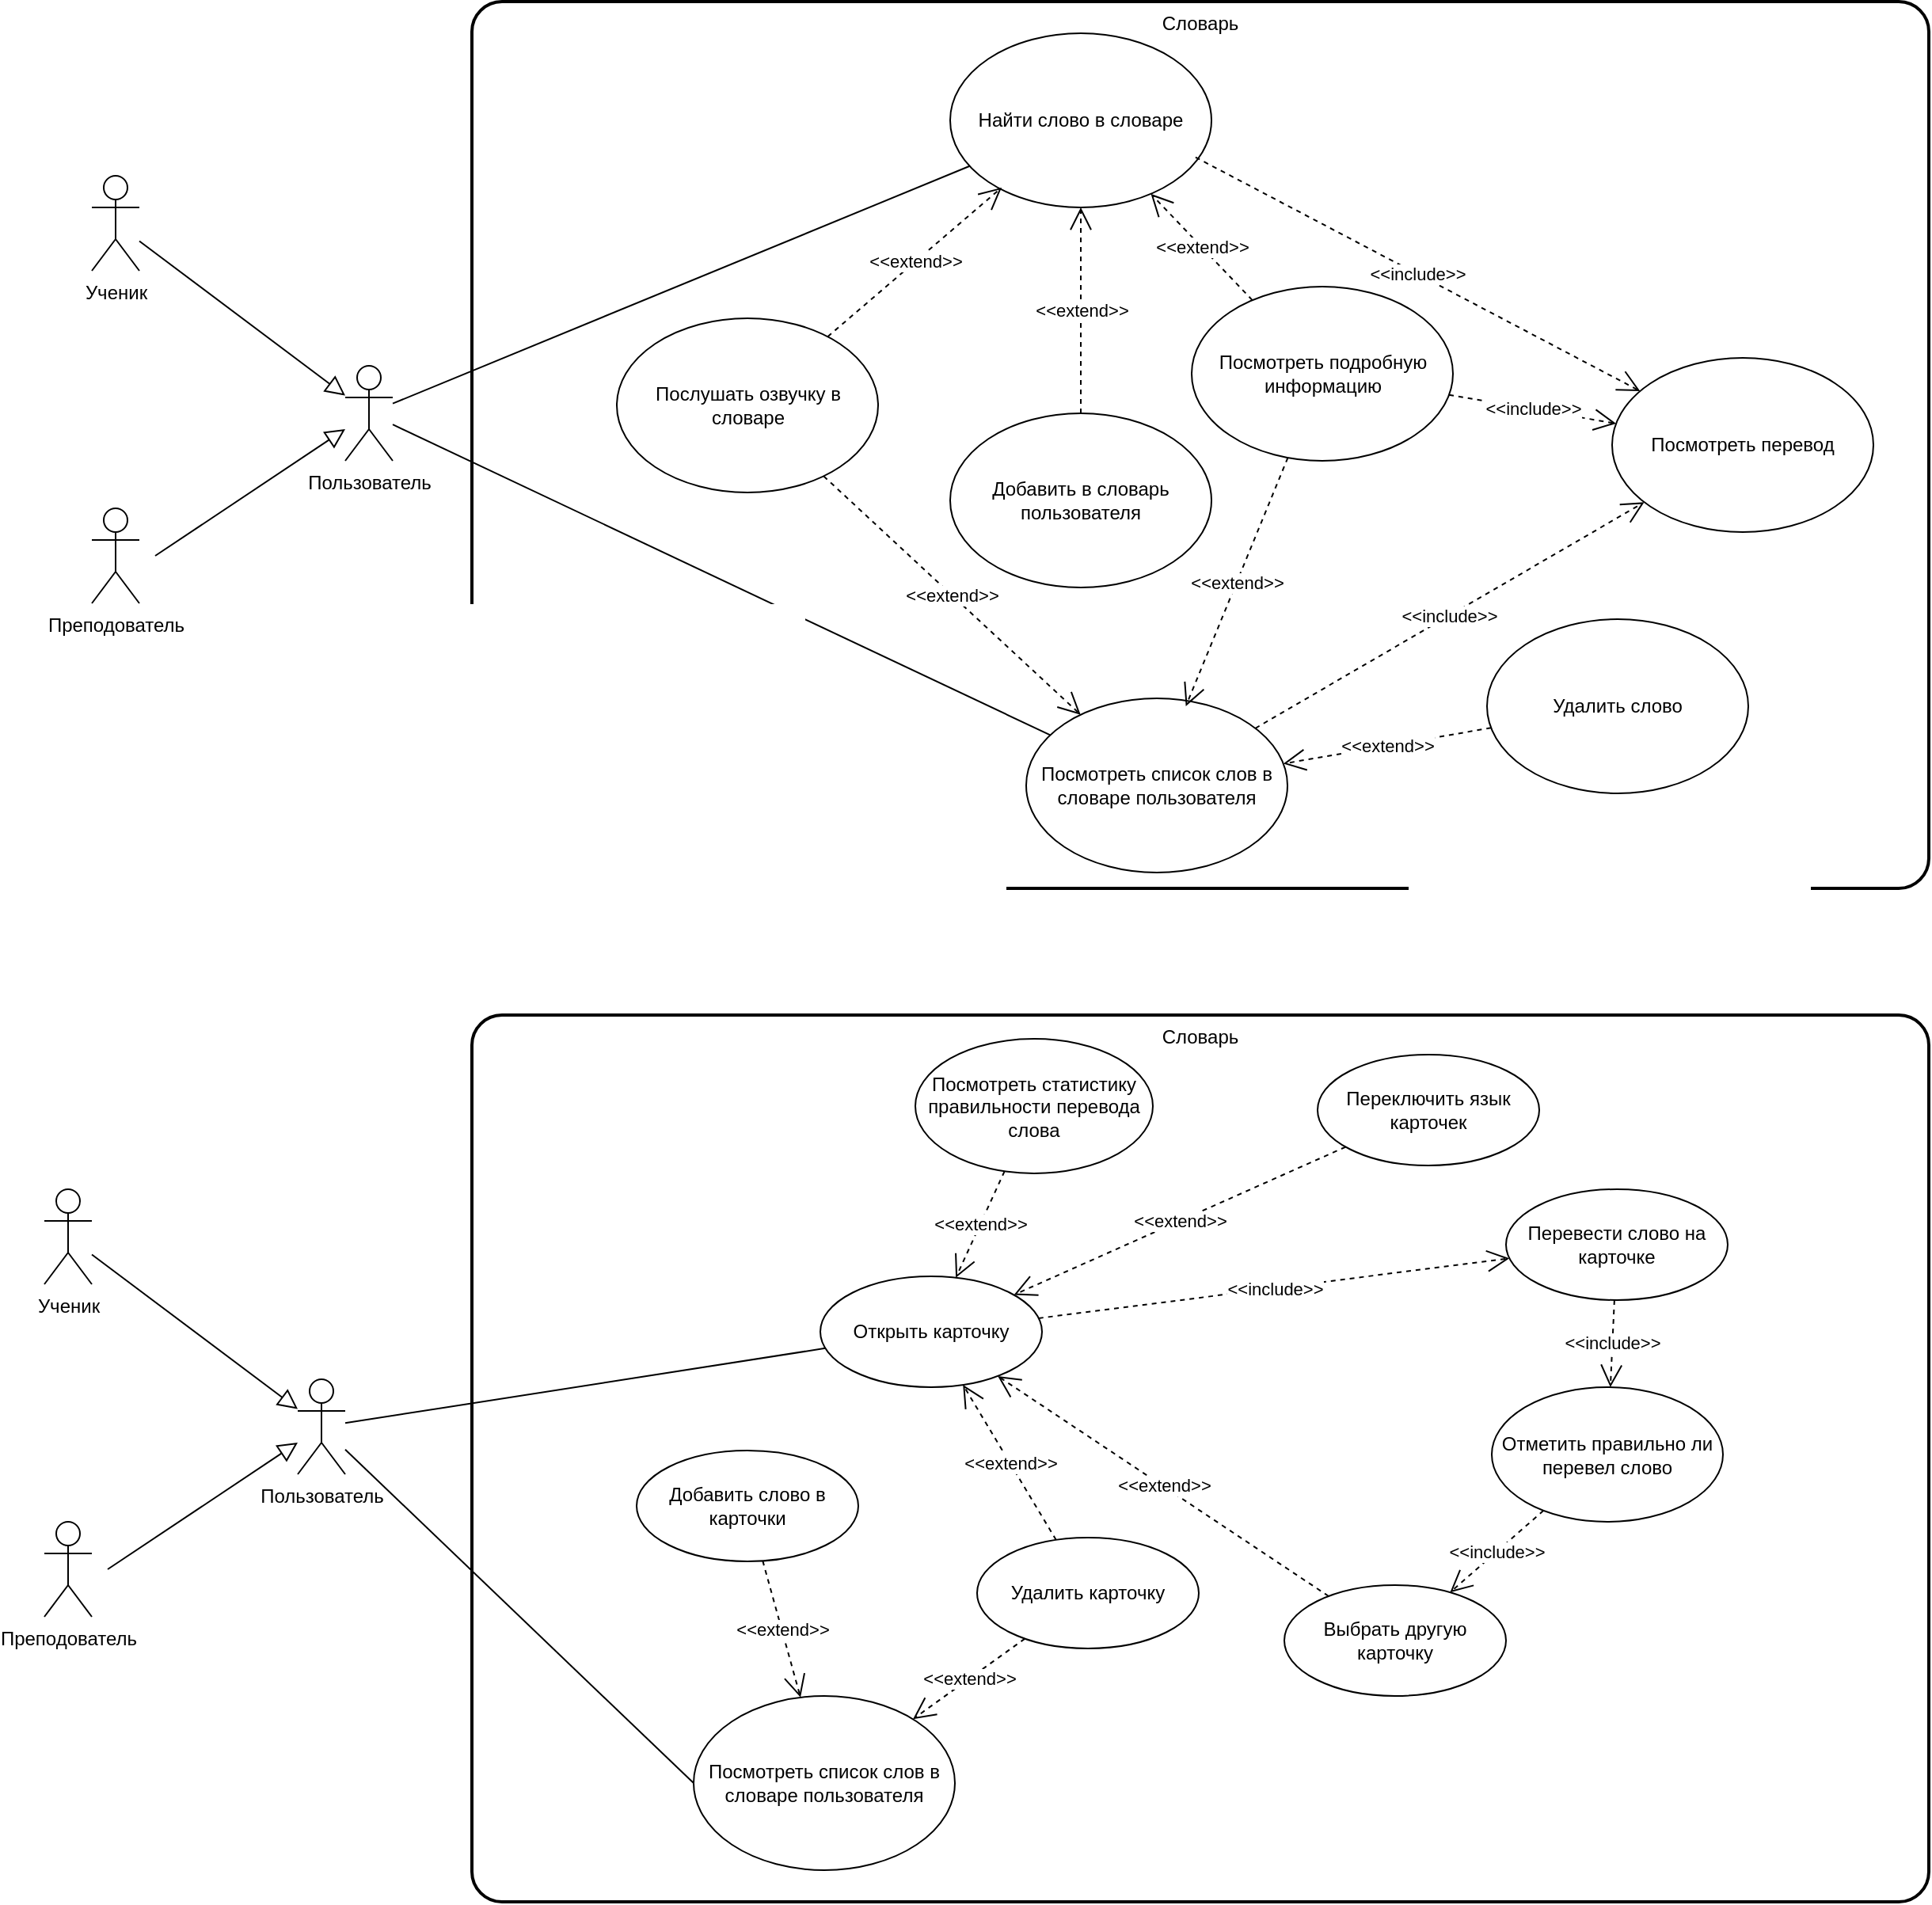 <mxfile version="26.0.16">
  <diagram name="Страница — 1" id="Vk-R2RUk796X-wl4os23">
    <mxGraphModel dx="1386" dy="1998" grid="1" gridSize="10" guides="1" tooltips="1" connect="1" arrows="1" fold="1" page="1" pageScale="1" pageWidth="827" pageHeight="1169" math="0" shadow="0">
      <root>
        <mxCell id="0" />
        <mxCell id="1" parent="0" />
        <mxCell id="QyN8ja7REOFDMJqcdiIU-1" value="Ученик" style="shape=umlActor;verticalLabelPosition=bottom;verticalAlign=top;html=1;" parent="1" vertex="1">
          <mxGeometry x="40" y="680" width="30" height="60" as="geometry" />
        </mxCell>
        <mxCell id="QyN8ja7REOFDMJqcdiIU-2" value="Преподователь" style="shape=umlActor;verticalLabelPosition=bottom;verticalAlign=top;html=1;" parent="1" vertex="1">
          <mxGeometry x="40" y="890" width="30" height="60" as="geometry" />
        </mxCell>
        <mxCell id="QyN8ja7REOFDMJqcdiIU-3" value="Пользователь" style="shape=umlActor;verticalLabelPosition=bottom;verticalAlign=top;html=1;" parent="1" vertex="1">
          <mxGeometry x="200" y="800" width="30" height="60" as="geometry" />
        </mxCell>
        <mxCell id="QyN8ja7REOFDMJqcdiIU-4" value="" style="endArrow=block;endSize=10;endFill=0;html=1;rounded=0;" parent="1" source="QyN8ja7REOFDMJqcdiIU-1" target="QyN8ja7REOFDMJqcdiIU-3" edge="1">
          <mxGeometry width="160" relative="1" as="geometry">
            <mxPoint x="100" y="740" as="sourcePoint" />
            <mxPoint x="260" y="740" as="targetPoint" />
          </mxGeometry>
        </mxCell>
        <mxCell id="QyN8ja7REOFDMJqcdiIU-5" value="" style="endArrow=block;endSize=10;endFill=0;html=1;rounded=0;" parent="1" target="QyN8ja7REOFDMJqcdiIU-3" edge="1">
          <mxGeometry width="160" relative="1" as="geometry">
            <mxPoint x="80" y="920" as="sourcePoint" />
            <mxPoint x="170" y="799" as="targetPoint" />
            <Array as="points" />
          </mxGeometry>
        </mxCell>
        <mxCell id="QyN8ja7REOFDMJqcdiIU-7" value="Словарь" style="rounded=1;whiteSpace=wrap;html=1;absoluteArcSize=1;arcSize=38;strokeWidth=2;verticalAlign=top;" parent="1" vertex="1">
          <mxGeometry x="310" y="570" width="920" height="560" as="geometry" />
        </mxCell>
        <mxCell id="QyN8ja7REOFDMJqcdiIU-9" value="Посмотреть список слов в словаре пользователя" style="ellipse;whiteSpace=wrap;html=1;" parent="1" vertex="1">
          <mxGeometry x="450" y="1000" width="165" height="110" as="geometry" />
        </mxCell>
        <mxCell id="QyN8ja7REOFDMJqcdiIU-13" value="" style="endArrow=none;html=1;rounded=0;entryX=0;entryY=0.5;entryDx=0;entryDy=0;" parent="1" source="QyN8ja7REOFDMJqcdiIU-3" target="QyN8ja7REOFDMJqcdiIU-9" edge="1">
          <mxGeometry relative="1" as="geometry">
            <mxPoint x="230" y="830" as="sourcePoint" />
            <mxPoint x="390" y="830" as="targetPoint" />
          </mxGeometry>
        </mxCell>
        <mxCell id="QyN8ja7REOFDMJqcdiIU-16" value="Добавить слово в карточки" style="ellipse;whiteSpace=wrap;html=1;" parent="1" vertex="1">
          <mxGeometry x="414" y="845" width="140" height="70" as="geometry" />
        </mxCell>
        <mxCell id="QyN8ja7REOFDMJqcdiIU-17" value="Открыть карточку" style="ellipse;whiteSpace=wrap;html=1;" parent="1" vertex="1">
          <mxGeometry x="530" y="735" width="140" height="70" as="geometry" />
        </mxCell>
        <mxCell id="QyN8ja7REOFDMJqcdiIU-18" value="Перевести слово на карточке" style="ellipse;whiteSpace=wrap;html=1;" parent="1" vertex="1">
          <mxGeometry x="963" y="680" width="140" height="70" as="geometry" />
        </mxCell>
        <mxCell id="QyN8ja7REOFDMJqcdiIU-19" value="Выбрать другую карточку" style="ellipse;whiteSpace=wrap;html=1;" parent="1" vertex="1">
          <mxGeometry x="823" y="930" width="140" height="70" as="geometry" />
        </mxCell>
        <mxCell id="KB_s30IR9kq5A5n92hIk-1" value="Отметить правильно ли перевел слово" style="ellipse;whiteSpace=wrap;html=1;" parent="1" vertex="1">
          <mxGeometry x="954" y="805" width="146" height="85" as="geometry" />
        </mxCell>
        <mxCell id="KB_s30IR9kq5A5n92hIk-2" value="Посмотреть статистику правильности перевода слова" style="ellipse;whiteSpace=wrap;html=1;" parent="1" vertex="1">
          <mxGeometry x="590" y="585" width="150" height="85" as="geometry" />
        </mxCell>
        <mxCell id="KB_s30IR9kq5A5n92hIk-3" value="Удалить карточку" style="ellipse;whiteSpace=wrap;html=1;" parent="1" vertex="1">
          <mxGeometry x="629" y="900" width="140" height="70" as="geometry" />
        </mxCell>
        <mxCell id="KB_s30IR9kq5A5n92hIk-4" value="Переключить язык карточек" style="ellipse;whiteSpace=wrap;html=1;" parent="1" vertex="1">
          <mxGeometry x="844" y="595" width="140" height="70" as="geometry" />
        </mxCell>
        <mxCell id="KB_s30IR9kq5A5n92hIk-14" value="&amp;lt;&amp;lt;include&amp;gt;&amp;gt;" style="endArrow=open;endSize=12;dashed=1;html=1;rounded=0;" parent="1" source="QyN8ja7REOFDMJqcdiIU-18" target="KB_s30IR9kq5A5n92hIk-1" edge="1">
          <mxGeometry width="160" relative="1" as="geometry">
            <mxPoint x="684" y="848.5" as="sourcePoint" />
            <mxPoint x="757" y="821.5" as="targetPoint" />
          </mxGeometry>
        </mxCell>
        <mxCell id="KB_s30IR9kq5A5n92hIk-15" value="&amp;lt;&amp;lt;include&amp;gt;&amp;gt;" style="endArrow=open;endSize=12;dashed=1;html=1;rounded=0;" parent="1" source="KB_s30IR9kq5A5n92hIk-1" target="QyN8ja7REOFDMJqcdiIU-19" edge="1">
          <mxGeometry width="160" relative="1" as="geometry">
            <mxPoint x="724" y="769.73" as="sourcePoint" />
            <mxPoint x="863" y="790.73" as="targetPoint" />
          </mxGeometry>
        </mxCell>
        <mxCell id="KB_s30IR9kq5A5n92hIk-16" value="&amp;lt;&amp;lt;include&amp;gt;&amp;gt;" style="endArrow=open;endSize=12;dashed=1;html=1;rounded=0;" parent="1" source="QyN8ja7REOFDMJqcdiIU-17" target="QyN8ja7REOFDMJqcdiIU-18" edge="1">
          <mxGeometry width="160" relative="1" as="geometry">
            <mxPoint x="762.19" y="1004.68" as="sourcePoint" />
            <mxPoint x="884.19" y="994.68" as="targetPoint" />
          </mxGeometry>
        </mxCell>
        <mxCell id="KB_s30IR9kq5A5n92hIk-22" value="&amp;lt;&amp;lt;extend&amp;gt;&amp;gt;" style="endArrow=open;endSize=12;dashed=1;html=1;rounded=0;" parent="1" source="KB_s30IR9kq5A5n92hIk-2" target="QyN8ja7REOFDMJqcdiIU-17" edge="1">
          <mxGeometry width="160" relative="1" as="geometry">
            <mxPoint x="663.181" y="737.255" as="sourcePoint" />
            <mxPoint x="604" y="605" as="targetPoint" />
          </mxGeometry>
        </mxCell>
        <mxCell id="KB_s30IR9kq5A5n92hIk-23" value="" style="endArrow=none;html=1;rounded=0;" parent="1" source="QyN8ja7REOFDMJqcdiIU-3" target="QyN8ja7REOFDMJqcdiIU-17" edge="1">
          <mxGeometry relative="1" as="geometry">
            <mxPoint x="240" y="770" as="sourcePoint" />
            <mxPoint x="430" y="960" as="targetPoint" />
          </mxGeometry>
        </mxCell>
        <mxCell id="KB_s30IR9kq5A5n92hIk-25" value="&amp;lt;&amp;lt;extend&amp;gt;&amp;gt;" style="endArrow=open;endSize=12;dashed=1;html=1;rounded=0;" parent="1" source="KB_s30IR9kq5A5n92hIk-3" target="QyN8ja7REOFDMJqcdiIU-17" edge="1">
          <mxGeometry width="160" relative="1" as="geometry">
            <mxPoint x="873.181" y="997.255" as="sourcePoint" />
            <mxPoint x="814" y="865" as="targetPoint" />
          </mxGeometry>
        </mxCell>
        <mxCell id="KB_s30IR9kq5A5n92hIk-28" value="&amp;lt;&amp;lt;extend&amp;gt;&amp;gt;" style="endArrow=open;endSize=12;dashed=1;html=1;rounded=0;" parent="1" source="QyN8ja7REOFDMJqcdiIU-19" target="QyN8ja7REOFDMJqcdiIU-17" edge="1">
          <mxGeometry width="160" relative="1" as="geometry">
            <mxPoint x="903.181" y="1027.255" as="sourcePoint" />
            <mxPoint x="844" y="895" as="targetPoint" />
          </mxGeometry>
        </mxCell>
        <mxCell id="KB_s30IR9kq5A5n92hIk-29" value="Ученик" style="shape=umlActor;verticalLabelPosition=bottom;verticalAlign=top;html=1;" parent="1" vertex="1">
          <mxGeometry x="70" y="40" width="30" height="60" as="geometry" />
        </mxCell>
        <mxCell id="KB_s30IR9kq5A5n92hIk-30" value="Преподователь" style="shape=umlActor;verticalLabelPosition=bottom;verticalAlign=top;html=1;" parent="1" vertex="1">
          <mxGeometry x="70" y="250" width="30" height="60" as="geometry" />
        </mxCell>
        <mxCell id="KB_s30IR9kq5A5n92hIk-31" value="Пользователь" style="shape=umlActor;verticalLabelPosition=bottom;verticalAlign=top;html=1;" parent="1" vertex="1">
          <mxGeometry x="230" y="160" width="30" height="60" as="geometry" />
        </mxCell>
        <mxCell id="KB_s30IR9kq5A5n92hIk-32" value="" style="endArrow=block;endSize=10;endFill=0;html=1;rounded=0;" parent="1" source="KB_s30IR9kq5A5n92hIk-29" target="KB_s30IR9kq5A5n92hIk-31" edge="1">
          <mxGeometry width="160" relative="1" as="geometry">
            <mxPoint x="130" y="100" as="sourcePoint" />
            <mxPoint x="290" y="100" as="targetPoint" />
          </mxGeometry>
        </mxCell>
        <mxCell id="KB_s30IR9kq5A5n92hIk-33" value="" style="endArrow=block;endSize=10;endFill=0;html=1;rounded=0;" parent="1" target="KB_s30IR9kq5A5n92hIk-31" edge="1">
          <mxGeometry width="160" relative="1" as="geometry">
            <mxPoint x="110" y="280" as="sourcePoint" />
            <mxPoint x="200" y="159" as="targetPoint" />
            <Array as="points" />
          </mxGeometry>
        </mxCell>
        <mxCell id="KB_s30IR9kq5A5n92hIk-34" value="Словарь" style="rounded=1;whiteSpace=wrap;html=1;absoluteArcSize=1;arcSize=38;strokeWidth=2;verticalAlign=top;" parent="1" vertex="1">
          <mxGeometry x="310" y="-70" width="920" height="560" as="geometry" />
        </mxCell>
        <mxCell id="KB_s30IR9kq5A5n92hIk-35" value="Посмотреть список слов в словаре пользователя" style="ellipse;whiteSpace=wrap;html=1;" parent="1" vertex="1">
          <mxGeometry x="660" y="370" width="165" height="110" as="geometry" />
        </mxCell>
        <mxCell id="KB_s30IR9kq5A5n92hIk-36" value="Найти слово в словаре" style="ellipse;whiteSpace=wrap;html=1;" parent="1" vertex="1">
          <mxGeometry x="612" y="-50" width="165" height="110" as="geometry" />
        </mxCell>
        <mxCell id="KB_s30IR9kq5A5n92hIk-37" value="Послушать озвучку в словаре" style="ellipse;whiteSpace=wrap;html=1;" parent="1" vertex="1">
          <mxGeometry x="401.5" y="130" width="165" height="110" as="geometry" />
        </mxCell>
        <mxCell id="KB_s30IR9kq5A5n92hIk-38" value="Добавить в словарь пользователя" style="ellipse;whiteSpace=wrap;html=1;" parent="1" vertex="1">
          <mxGeometry x="612" y="190" width="165" height="110" as="geometry" />
        </mxCell>
        <mxCell id="KB_s30IR9kq5A5n92hIk-41" value="Посмотреть подробную информацию" style="ellipse;whiteSpace=wrap;html=1;" parent="1" vertex="1">
          <mxGeometry x="764.5" y="110" width="165" height="110" as="geometry" />
        </mxCell>
        <mxCell id="KB_s30IR9kq5A5n92hIk-42" value="Посмотреть перевод" style="ellipse;whiteSpace=wrap;html=1;" parent="1" vertex="1">
          <mxGeometry x="1030" y="155" width="165" height="110" as="geometry" />
        </mxCell>
        <mxCell id="KB_s30IR9kq5A5n92hIk-45" value="Удалить слово" style="ellipse;whiteSpace=wrap;html=1;" parent="1" vertex="1">
          <mxGeometry x="951" y="320" width="165" height="110" as="geometry" />
        </mxCell>
        <mxCell id="KB_s30IR9kq5A5n92hIk-46" value="" style="endArrow=none;html=1;rounded=0;" parent="1" source="KB_s30IR9kq5A5n92hIk-31" target="KB_s30IR9kq5A5n92hIk-35" edge="1">
          <mxGeometry relative="1" as="geometry">
            <mxPoint x="260" y="401.56" as="sourcePoint" />
            <mxPoint x="461" y="339.56" as="targetPoint" />
          </mxGeometry>
        </mxCell>
        <mxCell id="KB_s30IR9kq5A5n92hIk-47" value="" style="endArrow=none;html=1;rounded=0;" parent="1" source="KB_s30IR9kq5A5n92hIk-31" target="KB_s30IR9kq5A5n92hIk-36" edge="1">
          <mxGeometry relative="1" as="geometry">
            <mxPoint x="290" y="53.47" as="sourcePoint" />
            <mxPoint x="504" y="216.47" as="targetPoint" />
          </mxGeometry>
        </mxCell>
        <mxCell id="KB_s30IR9kq5A5n92hIk-48" value="&amp;lt;&amp;lt;extend&amp;gt;&amp;gt;" style="endArrow=open;endSize=12;dashed=1;html=1;rounded=0;" parent="1" source="KB_s30IR9kq5A5n92hIk-37" target="KB_s30IR9kq5A5n92hIk-35" edge="1">
          <mxGeometry width="160" relative="1" as="geometry">
            <mxPoint x="621.25" y="309.72" as="sourcePoint" />
            <mxPoint x="513.25" y="383.72" as="targetPoint" />
          </mxGeometry>
        </mxCell>
        <mxCell id="KB_s30IR9kq5A5n92hIk-49" value="&amp;lt;&amp;lt;extend&amp;gt;&amp;gt;" style="endArrow=open;endSize=12;dashed=1;html=1;rounded=0;entryX=0.197;entryY=0.886;entryDx=0;entryDy=0;entryPerimeter=0;" parent="1" source="KB_s30IR9kq5A5n92hIk-37" target="KB_s30IR9kq5A5n92hIk-36" edge="1">
          <mxGeometry width="160" relative="1" as="geometry">
            <mxPoint x="571.24" y="99.92" as="sourcePoint" />
            <mxPoint x="722.24" y="244.92" as="targetPoint" />
          </mxGeometry>
        </mxCell>
        <mxCell id="KB_s30IR9kq5A5n92hIk-52" value="&amp;lt;&amp;lt;extend&amp;gt;&amp;gt;" style="endArrow=open;endSize=12;dashed=1;html=1;rounded=0;" parent="1" source="KB_s30IR9kq5A5n92hIk-38" target="KB_s30IR9kq5A5n92hIk-36" edge="1">
          <mxGeometry width="160" relative="1" as="geometry">
            <mxPoint x="689.49" y="160.19" as="sourcePoint" />
            <mxPoint x="811.49" y="68.19" as="targetPoint" />
          </mxGeometry>
        </mxCell>
        <mxCell id="KB_s30IR9kq5A5n92hIk-58" value="&amp;lt;&amp;lt;extend&amp;gt;&amp;gt;" style="endArrow=open;endSize=12;dashed=1;html=1;rounded=0;" parent="1" source="QyN8ja7REOFDMJqcdiIU-16" target="QyN8ja7REOFDMJqcdiIU-9" edge="1">
          <mxGeometry width="160" relative="1" as="geometry">
            <mxPoint x="945.99" y="1064.99" as="sourcePoint" />
            <mxPoint x="837.99" y="974.99" as="targetPoint" />
          </mxGeometry>
        </mxCell>
        <mxCell id="KB_s30IR9kq5A5n92hIk-59" value="&amp;lt;&amp;lt;extend&amp;gt;&amp;gt;" style="endArrow=open;endSize=12;dashed=1;html=1;rounded=0;" parent="1" source="KB_s30IR9kq5A5n92hIk-3" target="QyN8ja7REOFDMJqcdiIU-9" edge="1">
          <mxGeometry width="160" relative="1" as="geometry">
            <mxPoint x="575.29" y="924.65" as="sourcePoint" />
            <mxPoint x="604.29" y="997.65" as="targetPoint" />
          </mxGeometry>
        </mxCell>
        <mxCell id="KB_s30IR9kq5A5n92hIk-60" value="&amp;lt;&amp;lt;extend&amp;gt;&amp;gt;" style="endArrow=open;endSize=12;dashed=1;html=1;rounded=0;" parent="1" source="KB_s30IR9kq5A5n92hIk-4" target="QyN8ja7REOFDMJqcdiIU-17" edge="1">
          <mxGeometry width="160" relative="1" as="geometry">
            <mxPoint x="820.7" y="661.26" as="sourcePoint" />
            <mxPoint x="712.7" y="735.26" as="targetPoint" />
          </mxGeometry>
        </mxCell>
        <mxCell id="KB_s30IR9kq5A5n92hIk-62" value="&amp;lt;&amp;lt;extend&amp;gt;&amp;gt;" style="endArrow=open;endSize=12;dashed=1;html=1;rounded=0;" parent="1" source="KB_s30IR9kq5A5n92hIk-41" target="KB_s30IR9kq5A5n92hIk-36" edge="1">
          <mxGeometry width="160" relative="1" as="geometry">
            <mxPoint x="804.94" y="166.73" as="sourcePoint" />
            <mxPoint x="821.94" y="99.73" as="targetPoint" />
          </mxGeometry>
        </mxCell>
        <mxCell id="KB_s30IR9kq5A5n92hIk-63" value="&amp;lt;&amp;lt;extend&amp;gt;&amp;gt;" style="endArrow=open;endSize=12;dashed=1;html=1;rounded=0;entryX=0.611;entryY=0.045;entryDx=0;entryDy=0;entryPerimeter=0;" parent="1" source="KB_s30IR9kq5A5n92hIk-41" target="KB_s30IR9kq5A5n92hIk-35" edge="1">
          <mxGeometry width="160" relative="1" as="geometry">
            <mxPoint x="889.12" y="209.73" as="sourcePoint" />
            <mxPoint x="825.12" y="65.73" as="targetPoint" />
          </mxGeometry>
        </mxCell>
        <mxCell id="KB_s30IR9kq5A5n92hIk-64" value="&amp;lt;&amp;lt;include&amp;gt;&amp;gt;" style="endArrow=open;endSize=12;dashed=1;html=1;rounded=0;exitX=0.939;exitY=0.712;exitDx=0;exitDy=0;exitPerimeter=0;" parent="1" source="KB_s30IR9kq5A5n92hIk-36" target="KB_s30IR9kq5A5n92hIk-42" edge="1">
          <mxGeometry width="160" relative="1" as="geometry">
            <mxPoint x="805.39" y="319.93" as="sourcePoint" />
            <mxPoint x="1157.39" y="283.93" as="targetPoint" />
          </mxGeometry>
        </mxCell>
        <mxCell id="KB_s30IR9kq5A5n92hIk-65" value="&amp;lt;&amp;lt;include&amp;gt;&amp;gt;" style="endArrow=open;endSize=12;dashed=1;html=1;rounded=0;" parent="1" source="KB_s30IR9kq5A5n92hIk-35" target="KB_s30IR9kq5A5n92hIk-42" edge="1">
          <mxGeometry width="160" relative="1" as="geometry">
            <mxPoint x="928.89" y="-10.32" as="sourcePoint" />
            <mxPoint x="1060.89" y="61.68" as="targetPoint" />
          </mxGeometry>
        </mxCell>
        <mxCell id="KB_s30IR9kq5A5n92hIk-66" value="&amp;lt;&amp;lt;include&amp;gt;&amp;gt;" style="endArrow=open;endSize=12;dashed=1;html=1;rounded=0;" parent="1" source="KB_s30IR9kq5A5n92hIk-41" target="KB_s30IR9kq5A5n92hIk-42" edge="1">
          <mxGeometry width="160" relative="1" as="geometry">
            <mxPoint x="875.45" y="-10.32" as="sourcePoint" />
            <mxPoint x="1106.45" y="103.68" as="targetPoint" />
          </mxGeometry>
        </mxCell>
        <mxCell id="KB_s30IR9kq5A5n92hIk-67" value="&amp;lt;&amp;lt;extend&amp;gt;&amp;gt;" style="endArrow=open;endSize=12;dashed=1;html=1;rounded=0;" parent="1" source="KB_s30IR9kq5A5n92hIk-45" target="KB_s30IR9kq5A5n92hIk-35" edge="1">
          <mxGeometry width="160" relative="1" as="geometry">
            <mxPoint x="1183.18" y="340.4" as="sourcePoint" />
            <mxPoint x="1130.18" y="457.4" as="targetPoint" />
          </mxGeometry>
        </mxCell>
      </root>
    </mxGraphModel>
  </diagram>
</mxfile>

